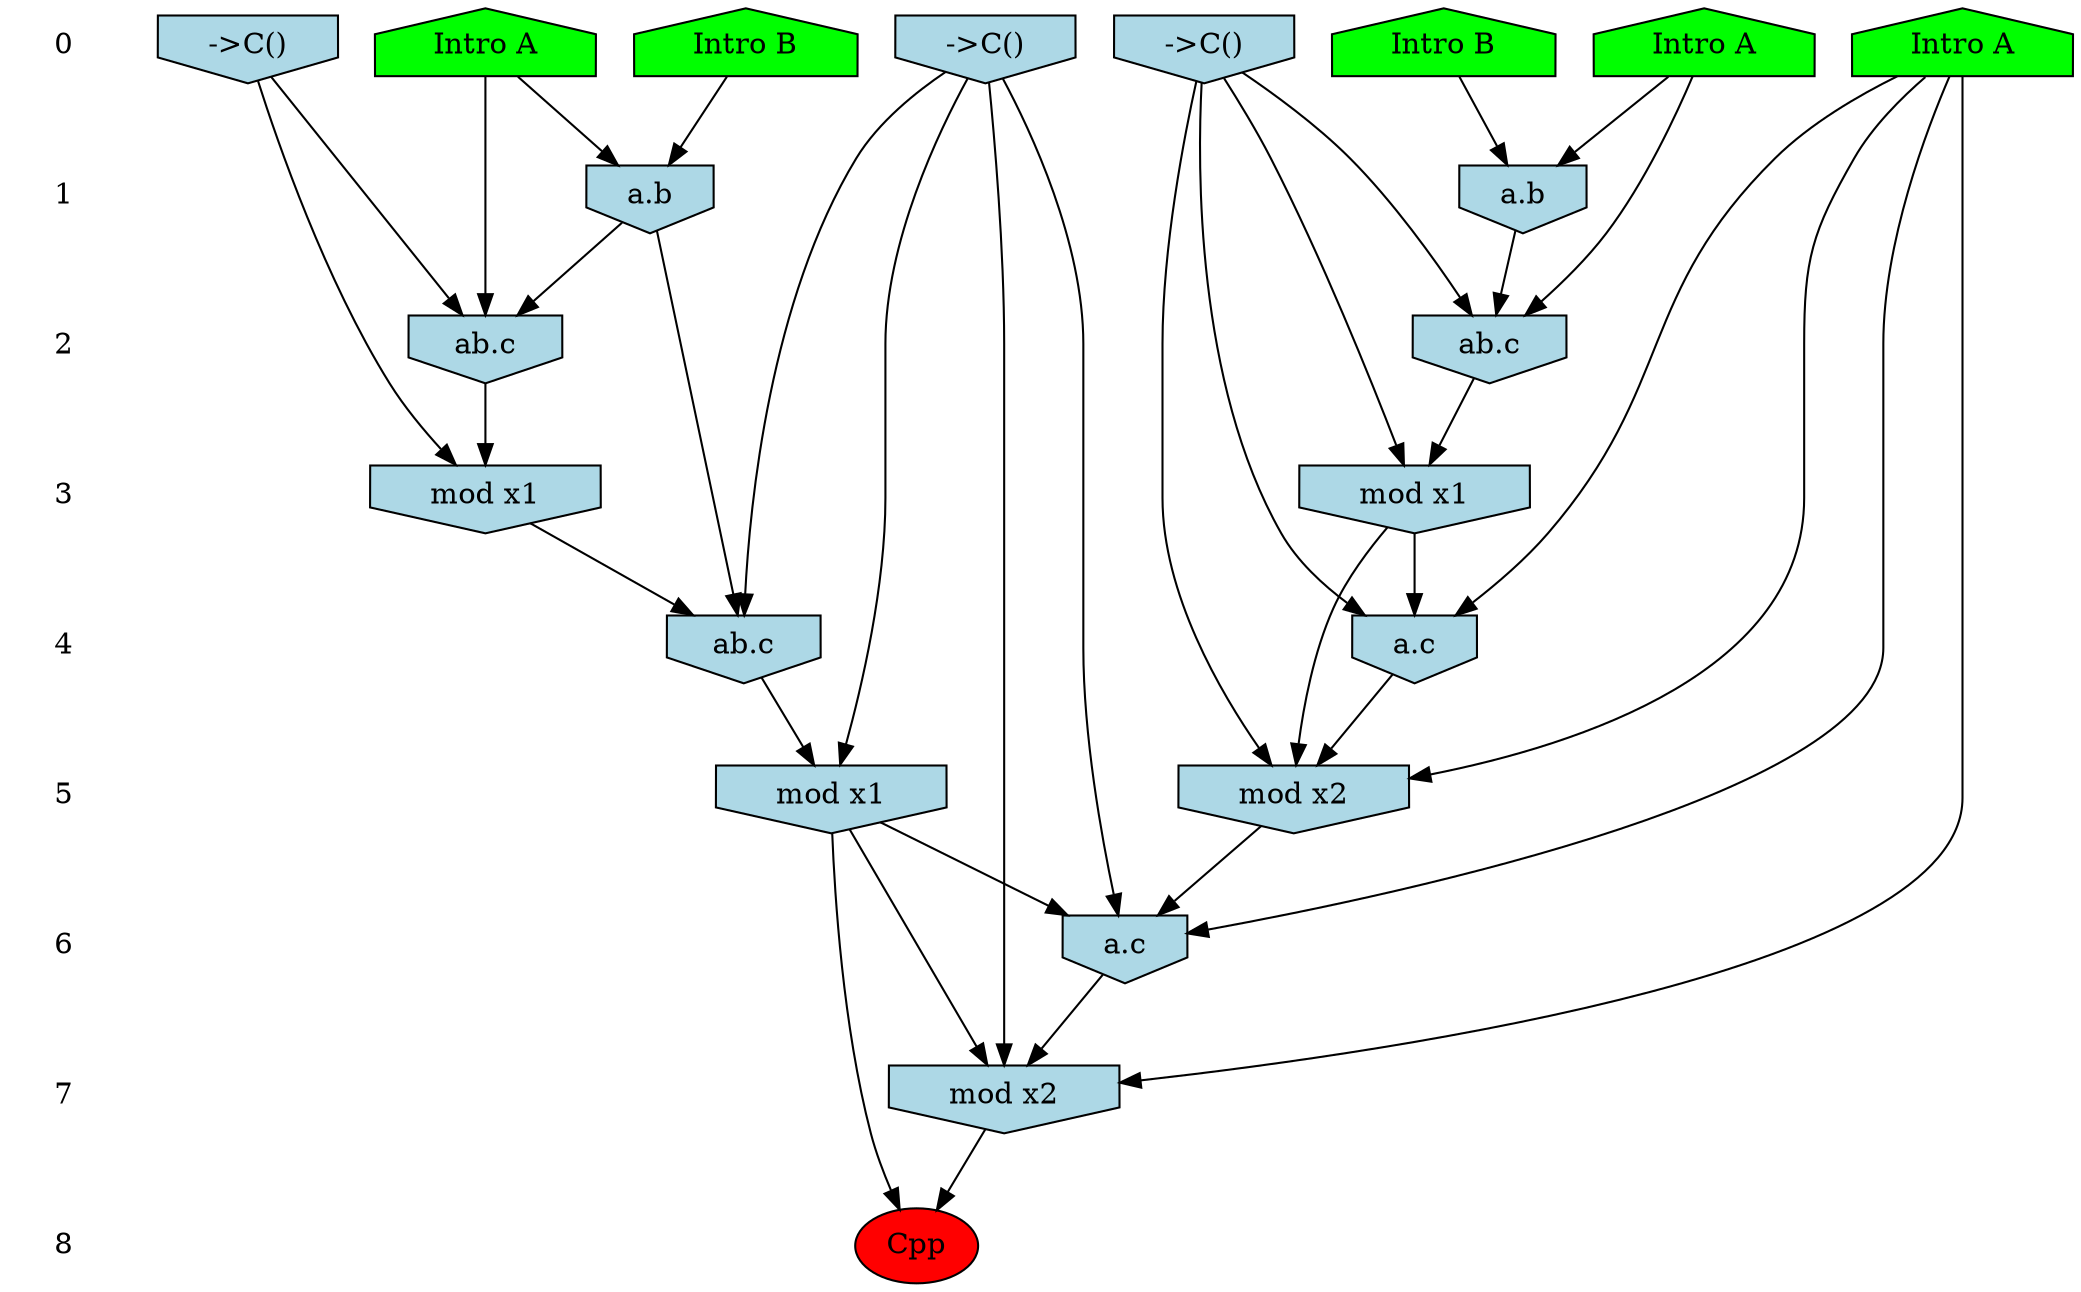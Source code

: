 /* Compression of 1 causal flows obtained in average at 3.162187E+01 t.u */
/* Compressed causal flows were: [2] */
digraph G{
 ranksep=.5 ; 
{ rank = same ; "0" [shape=plaintext] ; node_1 [label ="Intro A", shape=house, style=filled, fillcolor=green] ;
node_2 [label ="Intro A", shape=house, style=filled, fillcolor=green] ;
node_3 [label ="Intro B", shape=house, style=filled, fillcolor=green] ;
node_4 [label ="Intro B", shape=house, style=filled, fillcolor=green] ;
node_5 [label ="Intro A", shape=house, style=filled, fillcolor=green] ;
node_8 [label="->C()", shape=invhouse, style=filled, fillcolor = lightblue] ;
node_9 [label="->C()", shape=invhouse, style=filled, fillcolor = lightblue] ;
node_10 [label="->C()", shape=invhouse, style=filled, fillcolor = lightblue] ;
}
{ rank = same ; "1" [shape=plaintext] ; node_6 [label="a.b", shape=invhouse, style=filled, fillcolor = lightblue] ;
node_7 [label="a.b", shape=invhouse, style=filled, fillcolor = lightblue] ;
}
{ rank = same ; "2" [shape=plaintext] ; node_11 [label="ab.c", shape=invhouse, style=filled, fillcolor = lightblue] ;
node_12 [label="ab.c", shape=invhouse, style=filled, fillcolor = lightblue] ;
}
{ rank = same ; "3" [shape=plaintext] ; node_13 [label="mod x1", shape=invhouse, style=filled, fillcolor = lightblue] ;
node_14 [label="mod x1", shape=invhouse, style=filled, fillcolor = lightblue] ;
}
{ rank = same ; "4" [shape=plaintext] ; node_15 [label="ab.c", shape=invhouse, style=filled, fillcolor = lightblue] ;
node_17 [label="a.c", shape=invhouse, style=filled, fillcolor = lightblue] ;
}
{ rank = same ; "5" [shape=plaintext] ; node_16 [label="mod x1", shape=invhouse, style=filled, fillcolor = lightblue] ;
node_18 [label="mod x2", shape=invhouse, style=filled, fillcolor = lightblue] ;
}
{ rank = same ; "6" [shape=plaintext] ; node_19 [label="a.c", shape=invhouse, style=filled, fillcolor = lightblue] ;
}
{ rank = same ; "7" [shape=plaintext] ; node_20 [label="mod x2", shape=invhouse, style=filled, fillcolor = lightblue] ;
}
{ rank = same ; "8" [shape=plaintext] ; node_21 [label ="Cpp", style=filled, fillcolor=red] ;
}
"0" -> "1" [style="invis"]; 
"1" -> "2" [style="invis"]; 
"2" -> "3" [style="invis"]; 
"3" -> "4" [style="invis"]; 
"4" -> "5" [style="invis"]; 
"5" -> "6" [style="invis"]; 
"6" -> "7" [style="invis"]; 
"7" -> "8" [style="invis"]; 
node_1 -> node_6
node_3 -> node_6
node_2 -> node_7
node_4 -> node_7
node_1 -> node_11
node_6 -> node_11
node_10 -> node_11
node_2 -> node_12
node_7 -> node_12
node_9 -> node_12
node_10 -> node_13
node_11 -> node_13
node_9 -> node_14
node_12 -> node_14
node_7 -> node_15
node_8 -> node_15
node_14 -> node_15
node_8 -> node_16
node_15 -> node_16
node_5 -> node_17
node_10 -> node_17
node_13 -> node_17
node_5 -> node_18
node_10 -> node_18
node_13 -> node_18
node_17 -> node_18
node_5 -> node_19
node_8 -> node_19
node_16 -> node_19
node_18 -> node_19
node_5 -> node_20
node_8 -> node_20
node_16 -> node_20
node_19 -> node_20
node_16 -> node_21
node_20 -> node_21
}
/*
 Dot generation time: 0.000143
*/